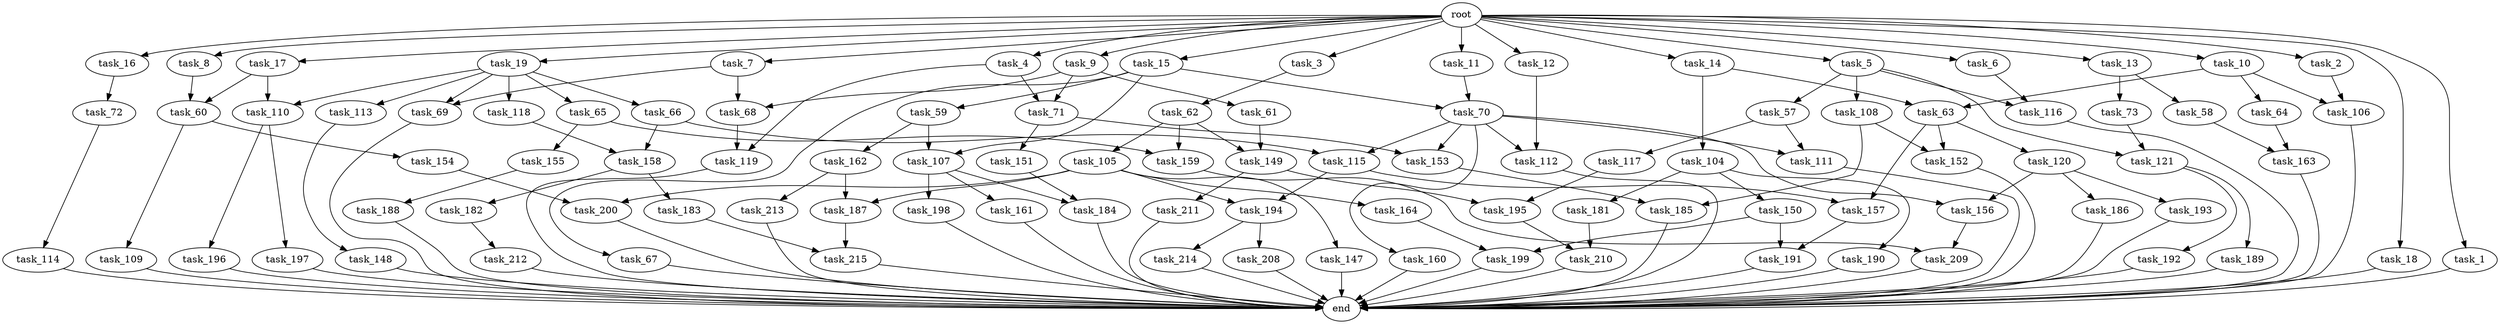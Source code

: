 digraph G {
  task_181 [size="618475290.624000"];
  task_104 [size="429496729.600000"];
  task_195 [size="1254130450.432000"];
  task_64 [size="429496729.600000"];
  task_17 [size="2.048000"];
  task_190 [size="618475290.624000"];
  task_112 [size="858993459.200000"];
  task_69 [size="704374636.544000"];
  task_11 [size="2.048000"];
  task_209 [size="1168231104.512000"];
  task_113 [size="429496729.600000"];
  task_189 [size="618475290.624000"];
  task_199 [size="1254130450.432000"];
  task_73 [size="841813590.016000"];
  task_59 [size="68719476.736000"];
  task_197 [size="1099511627.776000"];
  task_67 [size="68719476.736000"];
  task_109 [size="68719476.736000"];
  task_7 [size="2.048000"];
  task_192 [size="618475290.624000"];
  task_214 [size="1717986918.400000"];
  task_157 [size="2336462209.024000"];
  task_185 [size="1666447310.848000"];
  task_115 [size="1271310319.616000"];
  end [size="0.000000"];
  task_158 [size="2233382993.920000"];
  task_63 [size="858993459.200000"];
  task_188 [size="429496729.600000"];
  task_61 [size="1391569403.904000"];
  task_119 [size="1460288880.640000"];
  task_107 [size="343597383.680000"];
  task_72 [size="1099511627.776000"];
  task_196 [size="1099511627.776000"];
  task_118 [size="429496729.600000"];
  task_121 [size="1460288880.640000"];
  task_105 [size="841813590.016000"];
  task_193 [size="841813590.016000"];
  task_198 [size="618475290.624000"];
  task_3 [size="2.048000"];
  task_57 [size="1391569403.904000"];
  task_14 [size="2.048000"];
  task_62 [size="618475290.624000"];
  task_153 [size="1529008357.376000"];
  task_215 [size="910533066.752000"];
  task_147 [size="1391569403.904000"];
  task_108 [size="1391569403.904000"];
  task_9 [size="2.048000"];
  task_149 [size="1941325217.792000"];
  task_16 [size="2.048000"];
  task_58 [size="841813590.016000"];
  task_187 [size="2010044694.528000"];
  task_15 [size="2.048000"];
  root [size="0.000000"];
  task_184 [size="2010044694.528000"];
  task_212 [size="1391569403.904000"];
  task_161 [size="618475290.624000"];
  task_4 [size="2.048000"];
  task_70 [size="1460288880.640000"];
  task_65 [size="429496729.600000"];
  task_60 [size="704374636.544000"];
  task_13 [size="2.048000"];
  task_19 [size="2.048000"];
  task_194 [size="3109556322.304000"];
  task_66 [size="429496729.600000"];
  task_120 [size="618475290.624000"];
  task_5 [size="2.048000"];
  task_154 [size="68719476.736000"];
  task_200 [size="2491081031.680000"];
  task_6 [size="2.048000"];
  task_116 [size="1546188226.560000"];
  task_150 [size="618475290.624000"];
  task_164 [size="1391569403.904000"];
  task_152 [size="2010044694.528000"];
  task_106 [size="498216206.336000"];
  task_117 [size="68719476.736000"];
  task_213 [size="618475290.624000"];
  task_155 [size="274877906.944000"];
  task_10 [size="2.048000"];
  task_110 [size="858993459.200000"];
  task_148 [size="1099511627.776000"];
  task_186 [size="841813590.016000"];
  task_182 [size="1391569403.904000"];
  task_210 [size="1374389534.720000"];
  task_160 [size="429496729.600000"];
  task_183 [size="1391569403.904000"];
  task_208 [size="1717986918.400000"];
  task_159 [size="1116691496.960000"];
  task_151 [size="1099511627.776000"];
  task_156 [size="1271310319.616000"];
  task_68 [size="1666447310.848000"];
  task_2 [size="2.048000"];
  task_71 [size="2783138807.808000"];
  task_114 [size="274877906.944000"];
  task_12 [size="2.048000"];
  task_111 [size="498216206.336000"];
  task_191 [size="1168231104.512000"];
  task_163 [size="1821066133.504000"];
  task_8 [size="2.048000"];
  task_18 [size="2.048000"];
  task_211 [size="154618822.656000"];
  task_162 [size="274877906.944000"];
  task_1 [size="2.048000"];

  task_181 -> task_210 [size="134217728.000000"];
  task_104 -> task_190 [size="301989888.000000"];
  task_104 -> task_181 [size="301989888.000000"];
  task_104 -> task_150 [size="301989888.000000"];
  task_195 -> task_210 [size="536870912.000000"];
  task_64 -> task_163 [size="679477248.000000"];
  task_17 -> task_60 [size="209715200.000000"];
  task_17 -> task_110 [size="209715200.000000"];
  task_190 -> end [size="1.000000"];
  task_112 -> end [size="1.000000"];
  task_69 -> end [size="1.000000"];
  task_11 -> task_70 [size="679477248.000000"];
  task_209 -> end [size="1.000000"];
  task_113 -> task_148 [size="536870912.000000"];
  task_189 -> end [size="1.000000"];
  task_199 -> end [size="1.000000"];
  task_73 -> task_121 [size="33554432.000000"];
  task_59 -> task_162 [size="134217728.000000"];
  task_59 -> task_107 [size="134217728.000000"];
  task_197 -> end [size="1.000000"];
  task_67 -> end [size="1.000000"];
  task_109 -> end [size="1.000000"];
  task_7 -> task_68 [size="134217728.000000"];
  task_7 -> task_69 [size="134217728.000000"];
  task_192 -> end [size="1.000000"];
  task_214 -> end [size="1.000000"];
  task_157 -> task_191 [size="33554432.000000"];
  task_185 -> end [size="1.000000"];
  task_115 -> task_157 [size="838860800.000000"];
  task_115 -> task_194 [size="838860800.000000"];
  task_158 -> task_183 [size="679477248.000000"];
  task_158 -> task_182 [size="679477248.000000"];
  task_63 -> task_152 [size="301989888.000000"];
  task_63 -> task_120 [size="301989888.000000"];
  task_63 -> task_157 [size="301989888.000000"];
  task_188 -> end [size="1.000000"];
  task_61 -> task_149 [size="536870912.000000"];
  task_119 -> end [size="1.000000"];
  task_107 -> task_161 [size="301989888.000000"];
  task_107 -> task_184 [size="301989888.000000"];
  task_107 -> task_198 [size="301989888.000000"];
  task_72 -> task_114 [size="134217728.000000"];
  task_196 -> end [size="1.000000"];
  task_118 -> task_158 [size="679477248.000000"];
  task_121 -> task_189 [size="301989888.000000"];
  task_121 -> task_192 [size="301989888.000000"];
  task_105 -> task_164 [size="679477248.000000"];
  task_105 -> task_200 [size="679477248.000000"];
  task_105 -> task_187 [size="679477248.000000"];
  task_105 -> task_147 [size="679477248.000000"];
  task_105 -> task_194 [size="679477248.000000"];
  task_193 -> end [size="1.000000"];
  task_198 -> end [size="1.000000"];
  task_3 -> task_62 [size="301989888.000000"];
  task_57 -> task_111 [size="33554432.000000"];
  task_57 -> task_117 [size="33554432.000000"];
  task_14 -> task_104 [size="209715200.000000"];
  task_14 -> task_63 [size="209715200.000000"];
  task_62 -> task_159 [size="411041792.000000"];
  task_62 -> task_105 [size="411041792.000000"];
  task_62 -> task_149 [size="411041792.000000"];
  task_153 -> task_185 [size="134217728.000000"];
  task_215 -> end [size="1.000000"];
  task_147 -> end [size="1.000000"];
  task_108 -> task_152 [size="679477248.000000"];
  task_108 -> task_185 [size="679477248.000000"];
  task_9 -> task_61 [size="679477248.000000"];
  task_9 -> task_68 [size="679477248.000000"];
  task_9 -> task_71 [size="679477248.000000"];
  task_149 -> task_195 [size="75497472.000000"];
  task_149 -> task_211 [size="75497472.000000"];
  task_16 -> task_72 [size="536870912.000000"];
  task_58 -> task_163 [size="209715200.000000"];
  task_187 -> task_215 [size="411041792.000000"];
  task_15 -> task_67 [size="33554432.000000"];
  task_15 -> task_59 [size="33554432.000000"];
  task_15 -> task_107 [size="33554432.000000"];
  task_15 -> task_70 [size="33554432.000000"];
  root -> task_15 [size="1.000000"];
  root -> task_16 [size="1.000000"];
  root -> task_5 [size="1.000000"];
  root -> task_11 [size="1.000000"];
  root -> task_3 [size="1.000000"];
  root -> task_12 [size="1.000000"];
  root -> task_8 [size="1.000000"];
  root -> task_6 [size="1.000000"];
  root -> task_17 [size="1.000000"];
  root -> task_7 [size="1.000000"];
  root -> task_10 [size="1.000000"];
  root -> task_1 [size="1.000000"];
  root -> task_4 [size="1.000000"];
  root -> task_2 [size="1.000000"];
  root -> task_19 [size="1.000000"];
  root -> task_13 [size="1.000000"];
  root -> task_14 [size="1.000000"];
  root -> task_9 [size="1.000000"];
  root -> task_18 [size="1.000000"];
  task_184 -> end [size="1.000000"];
  task_212 -> end [size="1.000000"];
  task_161 -> end [size="1.000000"];
  task_4 -> task_119 [size="679477248.000000"];
  task_4 -> task_71 [size="679477248.000000"];
  task_70 -> task_160 [size="209715200.000000"];
  task_70 -> task_112 [size="209715200.000000"];
  task_70 -> task_111 [size="209715200.000000"];
  task_70 -> task_156 [size="209715200.000000"];
  task_70 -> task_115 [size="209715200.000000"];
  task_70 -> task_153 [size="209715200.000000"];
  task_65 -> task_155 [size="134217728.000000"];
  task_65 -> task_159 [size="134217728.000000"];
  task_60 -> task_109 [size="33554432.000000"];
  task_60 -> task_154 [size="33554432.000000"];
  task_13 -> task_58 [size="411041792.000000"];
  task_13 -> task_73 [size="411041792.000000"];
  task_19 -> task_113 [size="209715200.000000"];
  task_19 -> task_66 [size="209715200.000000"];
  task_19 -> task_118 [size="209715200.000000"];
  task_19 -> task_65 [size="209715200.000000"];
  task_19 -> task_69 [size="209715200.000000"];
  task_19 -> task_110 [size="209715200.000000"];
  task_194 -> task_214 [size="838860800.000000"];
  task_194 -> task_208 [size="838860800.000000"];
  task_66 -> task_115 [size="411041792.000000"];
  task_66 -> task_158 [size="411041792.000000"];
  task_120 -> task_156 [size="411041792.000000"];
  task_120 -> task_186 [size="411041792.000000"];
  task_120 -> task_193 [size="411041792.000000"];
  task_5 -> task_108 [size="679477248.000000"];
  task_5 -> task_57 [size="679477248.000000"];
  task_5 -> task_121 [size="679477248.000000"];
  task_5 -> task_116 [size="679477248.000000"];
  task_154 -> task_200 [size="536870912.000000"];
  task_200 -> end [size="1.000000"];
  task_6 -> task_116 [size="75497472.000000"];
  task_116 -> end [size="1.000000"];
  task_150 -> task_199 [size="536870912.000000"];
  task_150 -> task_191 [size="536870912.000000"];
  task_164 -> task_199 [size="75497472.000000"];
  task_152 -> end [size="1.000000"];
  task_106 -> end [size="1.000000"];
  task_117 -> task_195 [size="536870912.000000"];
  task_213 -> end [size="1.000000"];
  task_155 -> task_188 [size="209715200.000000"];
  task_10 -> task_106 [size="209715200.000000"];
  task_10 -> task_64 [size="209715200.000000"];
  task_10 -> task_63 [size="209715200.000000"];
  task_110 -> task_197 [size="536870912.000000"];
  task_110 -> task_196 [size="536870912.000000"];
  task_148 -> end [size="1.000000"];
  task_186 -> end [size="1.000000"];
  task_182 -> task_212 [size="679477248.000000"];
  task_210 -> end [size="1.000000"];
  task_160 -> end [size="1.000000"];
  task_183 -> task_215 [size="33554432.000000"];
  task_208 -> end [size="1.000000"];
  task_159 -> task_209 [size="33554432.000000"];
  task_151 -> task_184 [size="679477248.000000"];
  task_156 -> task_209 [size="536870912.000000"];
  task_68 -> task_119 [size="33554432.000000"];
  task_2 -> task_106 [size="33554432.000000"];
  task_71 -> task_151 [size="536870912.000000"];
  task_71 -> task_153 [size="536870912.000000"];
  task_114 -> end [size="1.000000"];
  task_12 -> task_112 [size="209715200.000000"];
  task_111 -> end [size="1.000000"];
  task_191 -> end [size="1.000000"];
  task_163 -> end [size="1.000000"];
  task_8 -> task_60 [size="134217728.000000"];
  task_18 -> end [size="1.000000"];
  task_211 -> end [size="1.000000"];
  task_162 -> task_187 [size="301989888.000000"];
  task_162 -> task_213 [size="301989888.000000"];
  task_1 -> end [size="1.000000"];
}
